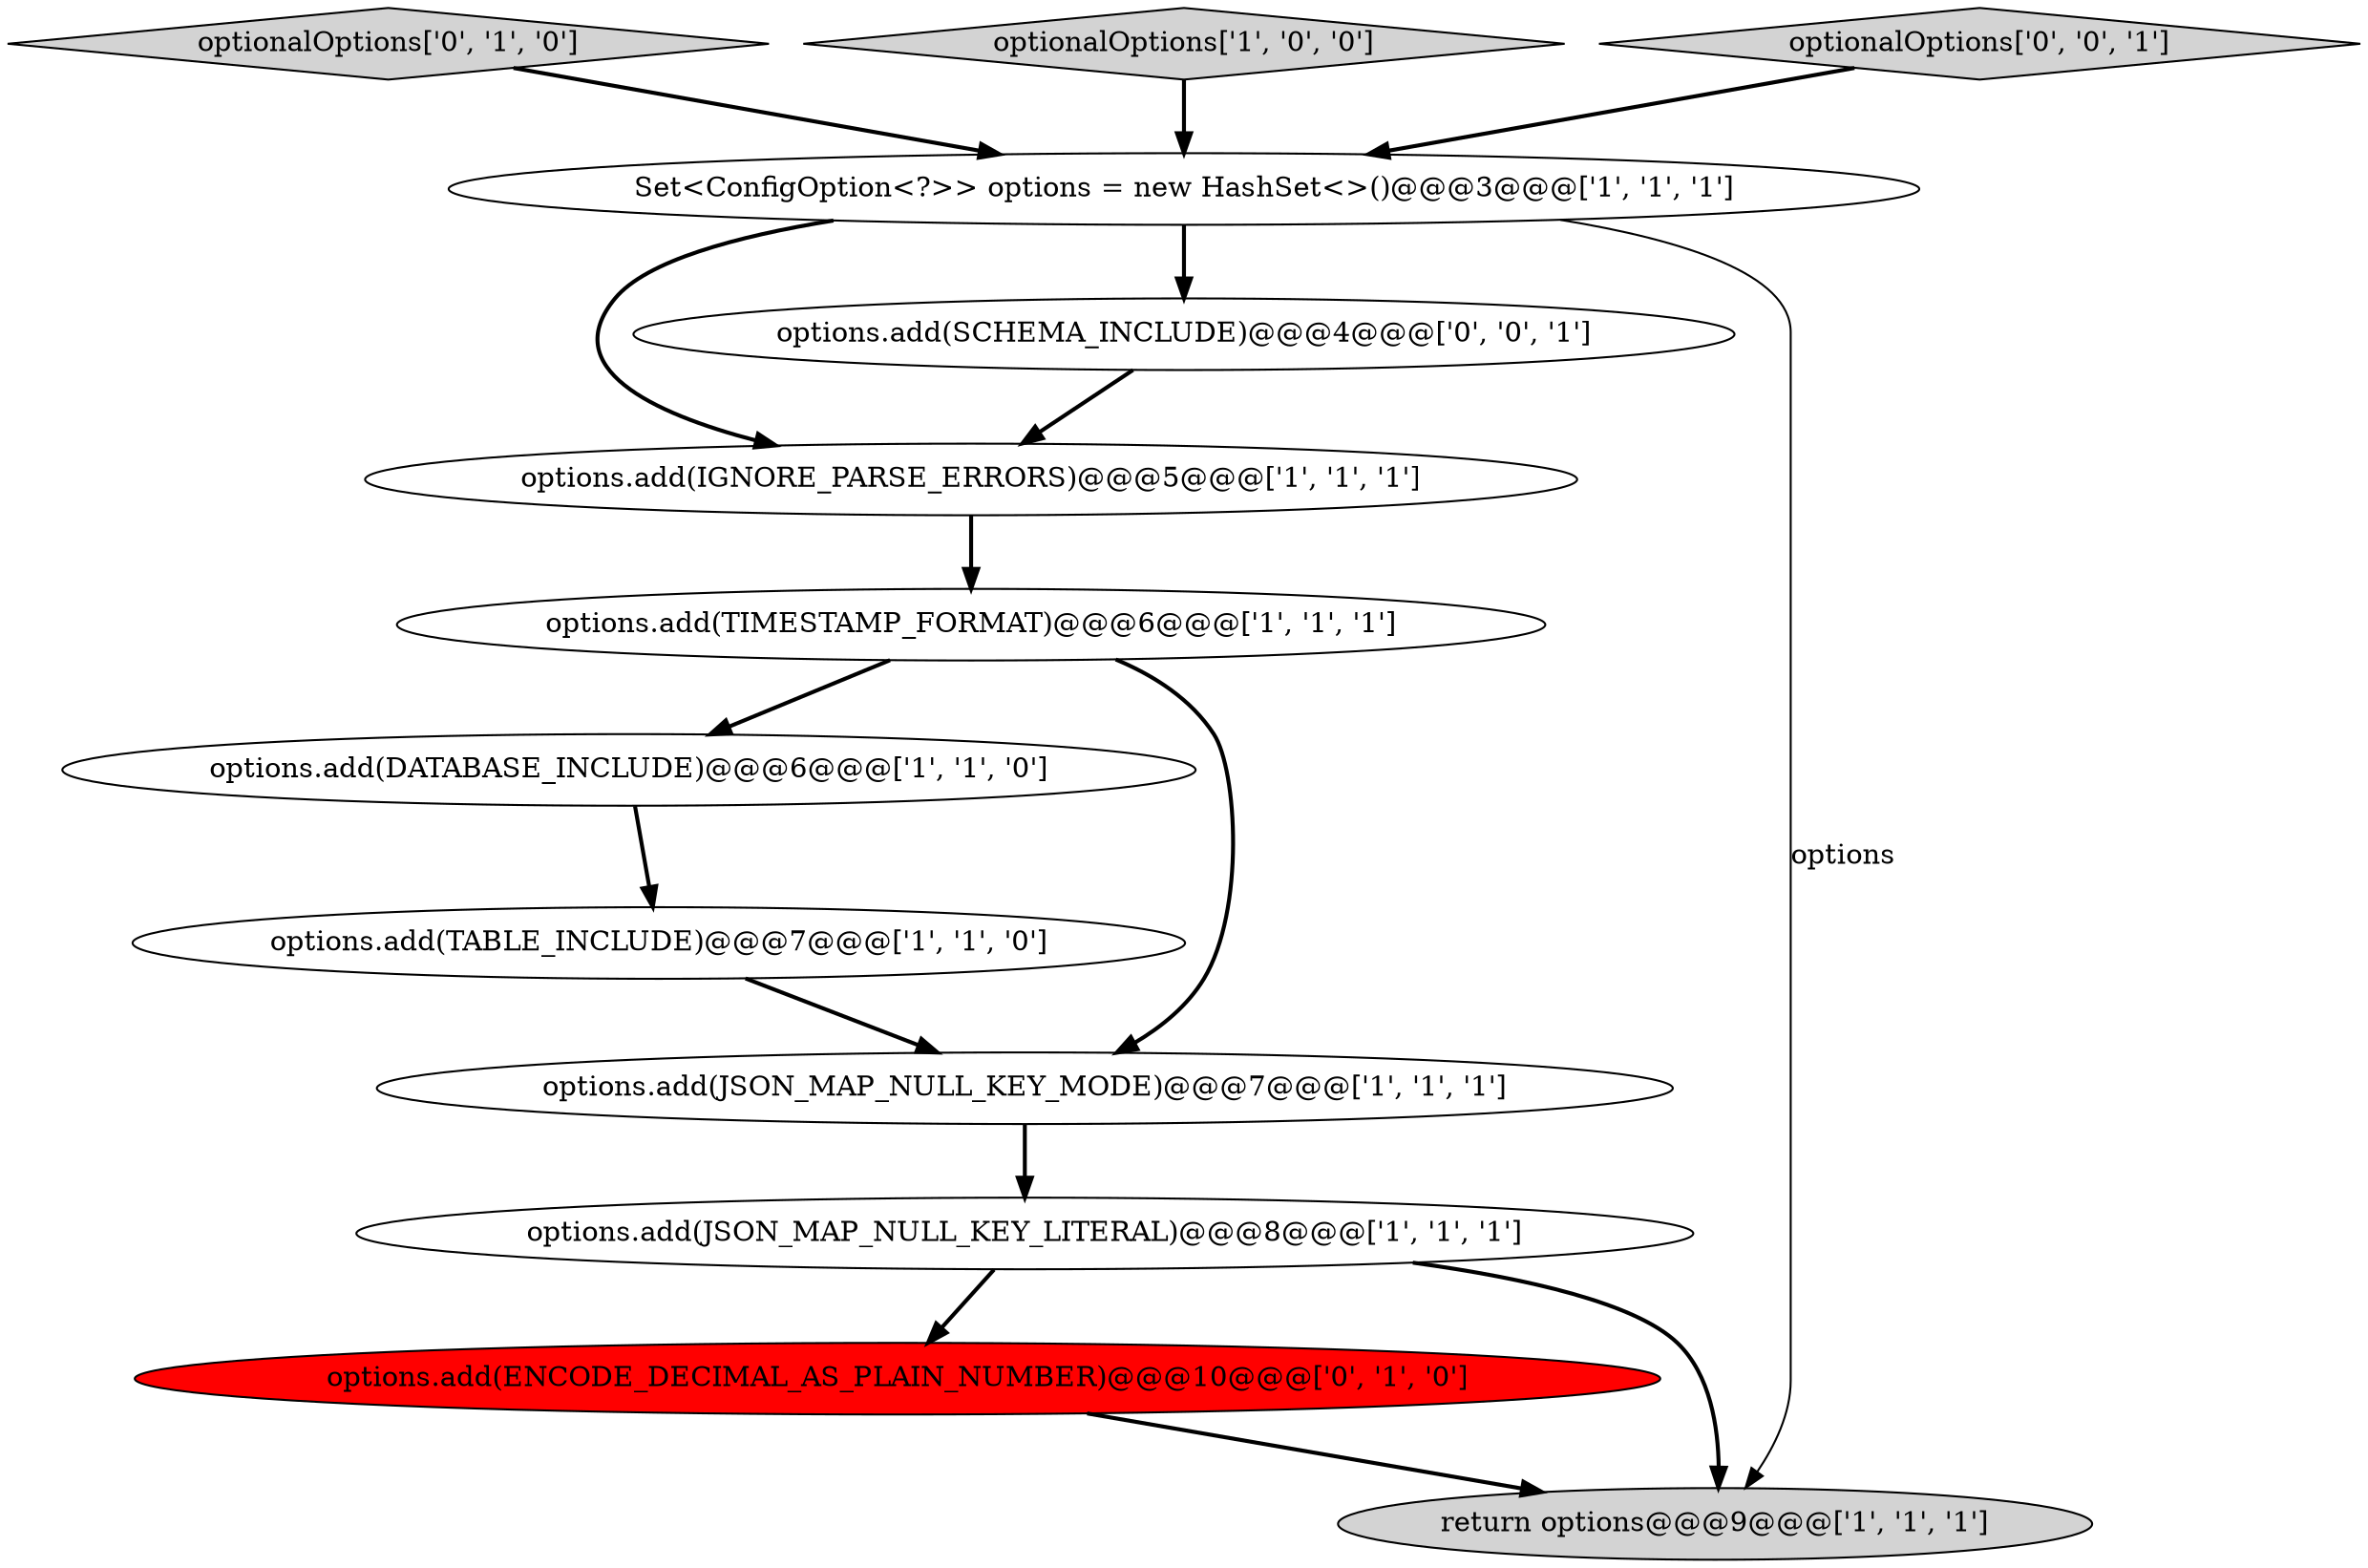 digraph {
5 [style = filled, label = "options.add(IGNORE_PARSE_ERRORS)@@@5@@@['1', '1', '1']", fillcolor = white, shape = ellipse image = "AAA0AAABBB1BBB"];
0 [style = filled, label = "Set<ConfigOption<?>> options = new HashSet<>()@@@3@@@['1', '1', '1']", fillcolor = white, shape = ellipse image = "AAA0AAABBB1BBB"];
10 [style = filled, label = "optionalOptions['0', '1', '0']", fillcolor = lightgray, shape = diamond image = "AAA0AAABBB2BBB"];
4 [style = filled, label = "options.add(DATABASE_INCLUDE)@@@6@@@['1', '1', '0']", fillcolor = white, shape = ellipse image = "AAA0AAABBB1BBB"];
6 [style = filled, label = "return options@@@9@@@['1', '1', '1']", fillcolor = lightgray, shape = ellipse image = "AAA0AAABBB1BBB"];
2 [style = filled, label = "options.add(JSON_MAP_NULL_KEY_MODE)@@@7@@@['1', '1', '1']", fillcolor = white, shape = ellipse image = "AAA0AAABBB1BBB"];
11 [style = filled, label = "options.add(SCHEMA_INCLUDE)@@@4@@@['0', '0', '1']", fillcolor = white, shape = ellipse image = "AAA0AAABBB3BBB"];
3 [style = filled, label = "optionalOptions['1', '0', '0']", fillcolor = lightgray, shape = diamond image = "AAA0AAABBB1BBB"];
7 [style = filled, label = "options.add(TIMESTAMP_FORMAT)@@@6@@@['1', '1', '1']", fillcolor = white, shape = ellipse image = "AAA0AAABBB1BBB"];
9 [style = filled, label = "options.add(ENCODE_DECIMAL_AS_PLAIN_NUMBER)@@@10@@@['0', '1', '0']", fillcolor = red, shape = ellipse image = "AAA1AAABBB2BBB"];
1 [style = filled, label = "options.add(JSON_MAP_NULL_KEY_LITERAL)@@@8@@@['1', '1', '1']", fillcolor = white, shape = ellipse image = "AAA0AAABBB1BBB"];
8 [style = filled, label = "options.add(TABLE_INCLUDE)@@@7@@@['1', '1', '0']", fillcolor = white, shape = ellipse image = "AAA0AAABBB1BBB"];
12 [style = filled, label = "optionalOptions['0', '0', '1']", fillcolor = lightgray, shape = diamond image = "AAA0AAABBB3BBB"];
0->6 [style = solid, label="options"];
4->8 [style = bold, label=""];
5->7 [style = bold, label=""];
10->0 [style = bold, label=""];
0->11 [style = bold, label=""];
1->9 [style = bold, label=""];
11->5 [style = bold, label=""];
1->6 [style = bold, label=""];
7->4 [style = bold, label=""];
8->2 [style = bold, label=""];
12->0 [style = bold, label=""];
7->2 [style = bold, label=""];
2->1 [style = bold, label=""];
3->0 [style = bold, label=""];
9->6 [style = bold, label=""];
0->5 [style = bold, label=""];
}
